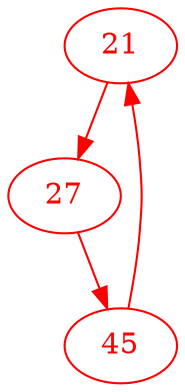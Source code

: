 digraph g{
node [color = red, fontcolor=red]; 21 27 45 ;
21 -> 27 [color=red] ;
27 -> 45 [color=red] ;
45 -> 21 [color=red] ;
}